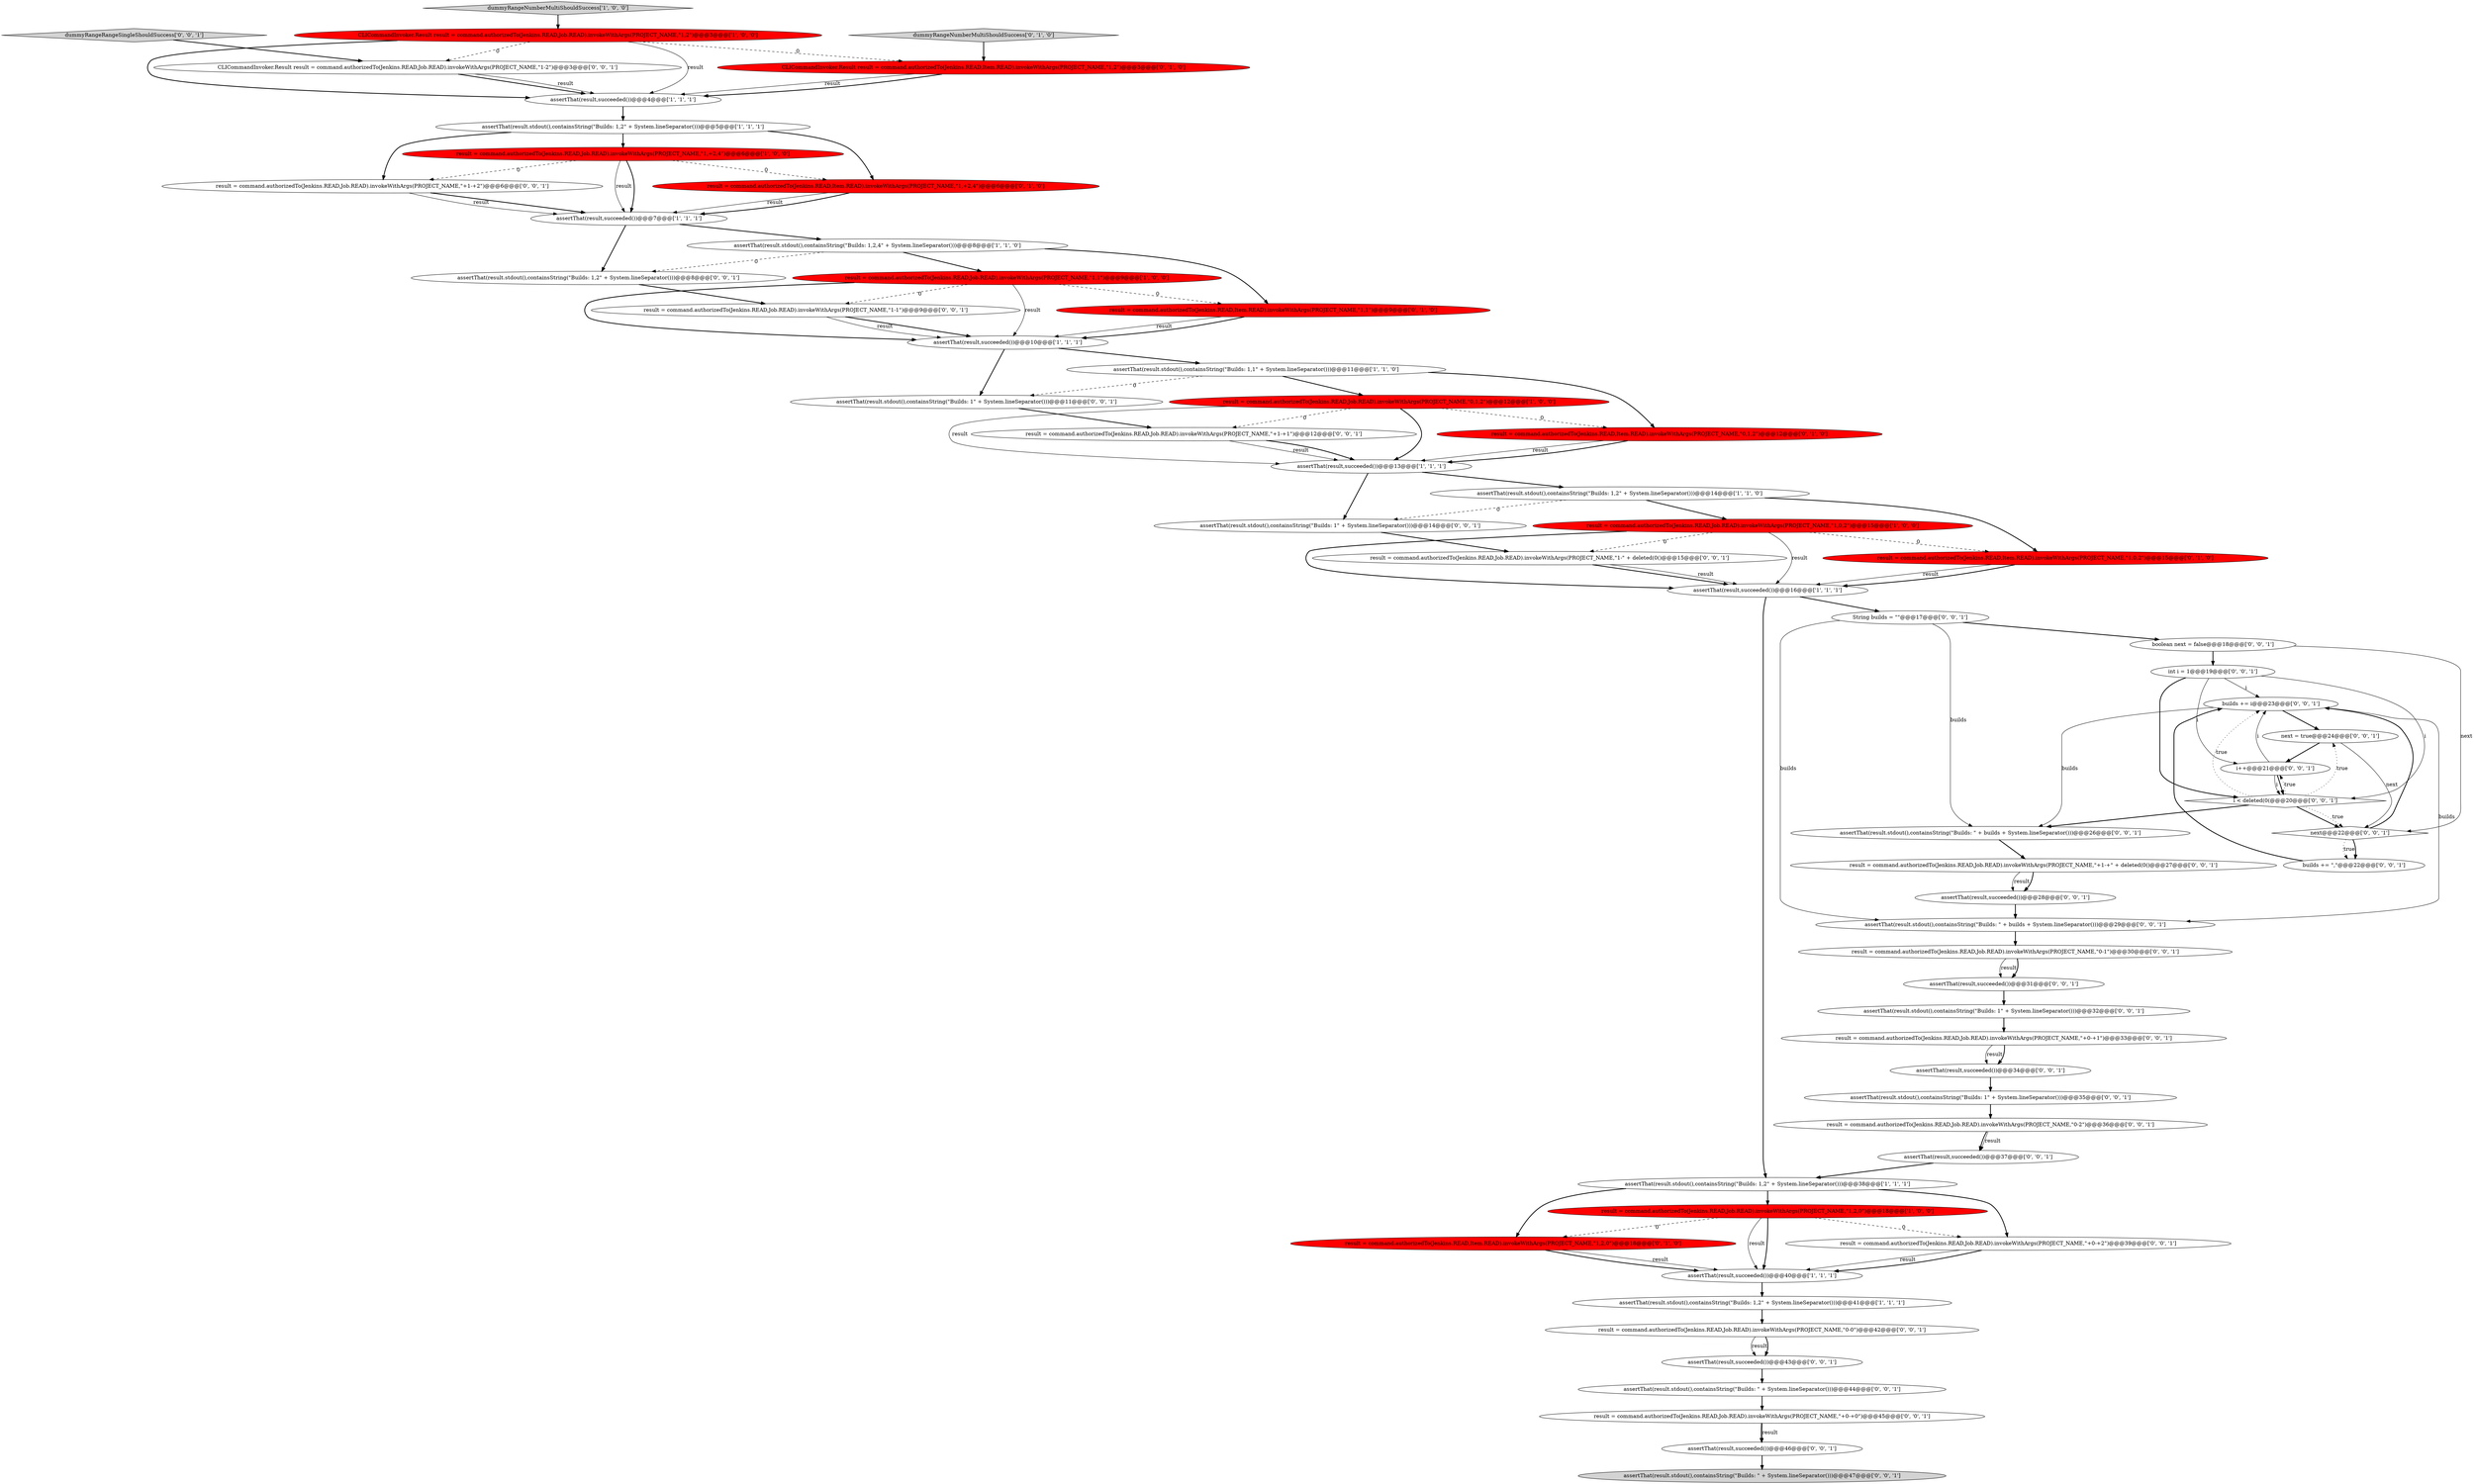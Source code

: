 digraph {
12 [style = filled, label = "assertThat(result,succeeded())@@@7@@@['1', '1', '1']", fillcolor = white, shape = ellipse image = "AAA0AAABBB1BBB"];
8 [style = filled, label = "assertThat(result.stdout(),containsString(\"Builds: 1,2\" + System.lineSeparator()))@@@38@@@['1', '1', '1']", fillcolor = white, shape = ellipse image = "AAA0AAABBB1BBB"];
37 [style = filled, label = "result = command.authorizedTo(Jenkins.READ,Job.READ).invokeWithArgs(PROJECT_NAME,\"1-1\")@@@9@@@['0', '0', '1']", fillcolor = white, shape = ellipse image = "AAA0AAABBB3BBB"];
47 [style = filled, label = "assertThat(result,succeeded())@@@31@@@['0', '0', '1']", fillcolor = white, shape = ellipse image = "AAA0AAABBB3BBB"];
55 [style = filled, label = "dummyRangeRangeSingleShouldSuccess['0', '0', '1']", fillcolor = lightgray, shape = diamond image = "AAA0AAABBB3BBB"];
57 [style = filled, label = "assertThat(result.stdout(),containsString(\"Builds: 1\" + System.lineSeparator()))@@@35@@@['0', '0', '1']", fillcolor = white, shape = ellipse image = "AAA0AAABBB3BBB"];
15 [style = filled, label = "result = command.authorizedTo(Jenkins.READ,Job.READ).invokeWithArgs(PROJECT_NAME,\"1,0,2\")@@@15@@@['1', '0', '0']", fillcolor = red, shape = ellipse image = "AAA1AAABBB1BBB"];
14 [style = filled, label = "assertThat(result.stdout(),containsString(\"Builds: 1,2\" + System.lineSeparator()))@@@14@@@['1', '1', '0']", fillcolor = white, shape = ellipse image = "AAA0AAABBB1BBB"];
17 [style = filled, label = "result = command.authorizedTo(Jenkins.READ,Job.READ).invokeWithArgs(PROJECT_NAME,\"1,1\")@@@9@@@['1', '0', '0']", fillcolor = red, shape = ellipse image = "AAA1AAABBB1BBB"];
48 [style = filled, label = "assertThat(result.stdout(),containsString(\"Builds: \" + System.lineSeparator()))@@@44@@@['0', '0', '1']", fillcolor = white, shape = ellipse image = "AAA0AAABBB3BBB"];
34 [style = filled, label = "result = command.authorizedTo(Jenkins.READ,Job.READ).invokeWithArgs(PROJECT_NAME,\"+0-+1\")@@@33@@@['0', '0', '1']", fillcolor = white, shape = ellipse image = "AAA0AAABBB3BBB"];
54 [style = filled, label = "result = command.authorizedTo(Jenkins.READ,Job.READ).invokeWithArgs(PROJECT_NAME,\"+0-+0\")@@@45@@@['0', '0', '1']", fillcolor = white, shape = ellipse image = "AAA0AAABBB3BBB"];
11 [style = filled, label = "assertThat(result,succeeded())@@@40@@@['1', '1', '1']", fillcolor = white, shape = ellipse image = "AAA0AAABBB1BBB"];
33 [style = filled, label = "next = true@@@24@@@['0', '0', '1']", fillcolor = white, shape = ellipse image = "AAA0AAABBB3BBB"];
56 [style = filled, label = "assertThat(result.stdout(),containsString(\"Builds: 1\" + System.lineSeparator()))@@@32@@@['0', '0', '1']", fillcolor = white, shape = ellipse image = "AAA0AAABBB3BBB"];
59 [style = filled, label = "builds += i@@@23@@@['0', '0', '1']", fillcolor = white, shape = ellipse image = "AAA0AAABBB3BBB"];
27 [style = filled, label = "i < deleted(0(@@@20@@@['0', '0', '1']", fillcolor = white, shape = diamond image = "AAA0AAABBB3BBB"];
4 [style = filled, label = "assertThat(result.stdout(),containsString(\"Builds: 1,1\" + System.lineSeparator()))@@@11@@@['1', '1', '0']", fillcolor = white, shape = ellipse image = "AAA0AAABBB1BBB"];
23 [style = filled, label = "result = command.authorizedTo(Jenkins.READ,Item.READ).invokeWithArgs(PROJECT_NAME,\"0,1,2\")@@@12@@@['0', '1', '0']", fillcolor = red, shape = ellipse image = "AAA1AAABBB2BBB"];
31 [style = filled, label = "int i = 1@@@19@@@['0', '0', '1']", fillcolor = white, shape = ellipse image = "AAA0AAABBB3BBB"];
45 [style = filled, label = "i++@@@21@@@['0', '0', '1']", fillcolor = white, shape = ellipse image = "AAA0AAABBB3BBB"];
28 [style = filled, label = "result = command.authorizedTo(Jenkins.READ,Job.READ).invokeWithArgs(PROJECT_NAME,\"+0-+2\")@@@39@@@['0', '0', '1']", fillcolor = white, shape = ellipse image = "AAA0AAABBB3BBB"];
6 [style = filled, label = "assertThat(result.stdout(),containsString(\"Builds: 1,2,4\" + System.lineSeparator()))@@@8@@@['1', '1', '0']", fillcolor = white, shape = ellipse image = "AAA0AAABBB1BBB"];
2 [style = filled, label = "assertThat(result,succeeded())@@@16@@@['1', '1', '1']", fillcolor = white, shape = ellipse image = "AAA0AAABBB1BBB"];
9 [style = filled, label = "dummyRangeNumberMultiShouldSuccess['1', '0', '0']", fillcolor = lightgray, shape = diamond image = "AAA0AAABBB1BBB"];
29 [style = filled, label = "result = command.authorizedTo(Jenkins.READ,Job.READ).invokeWithArgs(PROJECT_NAME,\"1-\" + deleted(0()@@@15@@@['0', '0', '1']", fillcolor = white, shape = ellipse image = "AAA0AAABBB3BBB"];
60 [style = filled, label = "assertThat(result.stdout(),containsString(\"Builds: 1\" + System.lineSeparator()))@@@14@@@['0', '0', '1']", fillcolor = white, shape = ellipse image = "AAA0AAABBB3BBB"];
20 [style = filled, label = "result = command.authorizedTo(Jenkins.READ,Item.READ).invokeWithArgs(PROJECT_NAME,\"1,+2,4\")@@@6@@@['0', '1', '0']", fillcolor = red, shape = ellipse image = "AAA1AAABBB2BBB"];
35 [style = filled, label = "result = command.authorizedTo(Jenkins.READ,Job.READ).invokeWithArgs(PROJECT_NAME,\"0-1\")@@@30@@@['0', '0', '1']", fillcolor = white, shape = ellipse image = "AAA0AAABBB3BBB"];
52 [style = filled, label = "assertThat(result,succeeded())@@@37@@@['0', '0', '1']", fillcolor = white, shape = ellipse image = "AAA0AAABBB3BBB"];
36 [style = filled, label = "assertThat(result.stdout(),containsString(\"Builds: 1,2\" + System.lineSeparator()))@@@8@@@['0', '0', '1']", fillcolor = white, shape = ellipse image = "AAA0AAABBB3BBB"];
24 [style = filled, label = "result = command.authorizedTo(Jenkins.READ,Item.READ).invokeWithArgs(PROJECT_NAME,\"1,0,2\")@@@15@@@['0', '1', '0']", fillcolor = red, shape = ellipse image = "AAA1AAABBB2BBB"];
61 [style = filled, label = "result = command.authorizedTo(Jenkins.READ,Job.READ).invokeWithArgs(PROJECT_NAME,\"+1-+1\")@@@12@@@['0', '0', '1']", fillcolor = white, shape = ellipse image = "AAA0AAABBB3BBB"];
13 [style = filled, label = "CLICommandInvoker.Result result = command.authorizedTo(Jenkins.READ,Job.READ).invokeWithArgs(PROJECT_NAME,\"1,2\")@@@3@@@['1', '0', '0']", fillcolor = red, shape = ellipse image = "AAA1AAABBB1BBB"];
7 [style = filled, label = "result = command.authorizedTo(Jenkins.READ,Job.READ).invokeWithArgs(PROJECT_NAME,\"1,2,0\")@@@18@@@['1', '0', '0']", fillcolor = red, shape = ellipse image = "AAA1AAABBB1BBB"];
0 [style = filled, label = "result = command.authorizedTo(Jenkins.READ,Job.READ).invokeWithArgs(PROJECT_NAME,\"0,1,2\")@@@12@@@['1', '0', '0']", fillcolor = red, shape = ellipse image = "AAA1AAABBB1BBB"];
40 [style = filled, label = "assertThat(result.stdout(),containsString(\"Builds: \" + builds + System.lineSeparator()))@@@26@@@['0', '0', '1']", fillcolor = white, shape = ellipse image = "AAA0AAABBB3BBB"];
49 [style = filled, label = "assertThat(result,succeeded())@@@34@@@['0', '0', '1']", fillcolor = white, shape = ellipse image = "AAA0AAABBB3BBB"];
21 [style = filled, label = "result = command.authorizedTo(Jenkins.READ,Item.READ).invokeWithArgs(PROJECT_NAME,\"1,1\")@@@9@@@['0', '1', '0']", fillcolor = red, shape = ellipse image = "AAA1AAABBB2BBB"];
62 [style = filled, label = "String builds = \"\"@@@17@@@['0', '0', '1']", fillcolor = white, shape = ellipse image = "AAA0AAABBB3BBB"];
32 [style = filled, label = "builds += \",\"@@@22@@@['0', '0', '1']", fillcolor = white, shape = ellipse image = "AAA0AAABBB3BBB"];
16 [style = filled, label = "assertThat(result.stdout(),containsString(\"Builds: 1,2\" + System.lineSeparator()))@@@41@@@['1', '1', '1']", fillcolor = white, shape = ellipse image = "AAA0AAABBB1BBB"];
30 [style = filled, label = "result = command.authorizedTo(Jenkins.READ,Job.READ).invokeWithArgs(PROJECT_NAME,\"0-2\")@@@36@@@['0', '0', '1']", fillcolor = white, shape = ellipse image = "AAA0AAABBB3BBB"];
5 [style = filled, label = "assertThat(result,succeeded())@@@10@@@['1', '1', '1']", fillcolor = white, shape = ellipse image = "AAA0AAABBB1BBB"];
42 [style = filled, label = "CLICommandInvoker.Result result = command.authorizedTo(Jenkins.READ,Job.READ).invokeWithArgs(PROJECT_NAME,\"1-2\")@@@3@@@['0', '0', '1']", fillcolor = white, shape = ellipse image = "AAA0AAABBB3BBB"];
46 [style = filled, label = "next@@@22@@@['0', '0', '1']", fillcolor = white, shape = diamond image = "AAA0AAABBB3BBB"];
22 [style = filled, label = "dummyRangeNumberMultiShouldSuccess['0', '1', '0']", fillcolor = lightgray, shape = diamond image = "AAA0AAABBB2BBB"];
51 [style = filled, label = "assertThat(result,succeeded())@@@43@@@['0', '0', '1']", fillcolor = white, shape = ellipse image = "AAA0AAABBB3BBB"];
10 [style = filled, label = "assertThat(result,succeeded())@@@13@@@['1', '1', '1']", fillcolor = white, shape = ellipse image = "AAA0AAABBB1BBB"];
53 [style = filled, label = "assertThat(result,succeeded())@@@46@@@['0', '0', '1']", fillcolor = white, shape = ellipse image = "AAA0AAABBB3BBB"];
43 [style = filled, label = "result = command.authorizedTo(Jenkins.READ,Job.READ).invokeWithArgs(PROJECT_NAME,\"+1-+\" + deleted(0()@@@27@@@['0', '0', '1']", fillcolor = white, shape = ellipse image = "AAA0AAABBB3BBB"];
38 [style = filled, label = "assertThat(result.stdout(),containsString(\"Builds: 1\" + System.lineSeparator()))@@@11@@@['0', '0', '1']", fillcolor = white, shape = ellipse image = "AAA0AAABBB3BBB"];
18 [style = filled, label = "result = command.authorizedTo(Jenkins.READ,Job.READ).invokeWithArgs(PROJECT_NAME,\"1,+2,4\")@@@6@@@['1', '0', '0']", fillcolor = red, shape = ellipse image = "AAA1AAABBB1BBB"];
25 [style = filled, label = "result = command.authorizedTo(Jenkins.READ,Item.READ).invokeWithArgs(PROJECT_NAME,\"1,2,0\")@@@18@@@['0', '1', '0']", fillcolor = red, shape = ellipse image = "AAA1AAABBB2BBB"];
41 [style = filled, label = "assertThat(result.stdout(),containsString(\"Builds: \" + builds + System.lineSeparator()))@@@29@@@['0', '0', '1']", fillcolor = white, shape = ellipse image = "AAA0AAABBB3BBB"];
26 [style = filled, label = "result = command.authorizedTo(Jenkins.READ,Job.READ).invokeWithArgs(PROJECT_NAME,\"+1-+2\")@@@6@@@['0', '0', '1']", fillcolor = white, shape = ellipse image = "AAA0AAABBB3BBB"];
44 [style = filled, label = "assertThat(result,succeeded())@@@28@@@['0', '0', '1']", fillcolor = white, shape = ellipse image = "AAA0AAABBB3BBB"];
58 [style = filled, label = "assertThat(result.stdout(),containsString(\"Builds: \" + System.lineSeparator()))@@@47@@@['0', '0', '1']", fillcolor = lightgray, shape = ellipse image = "AAA0AAABBB3BBB"];
3 [style = filled, label = "assertThat(result,succeeded())@@@4@@@['1', '1', '1']", fillcolor = white, shape = ellipse image = "AAA0AAABBB1BBB"];
19 [style = filled, label = "CLICommandInvoker.Result result = command.authorizedTo(Jenkins.READ,Item.READ).invokeWithArgs(PROJECT_NAME,\"1,2\")@@@3@@@['0', '1', '0']", fillcolor = red, shape = ellipse image = "AAA1AAABBB2BBB"];
39 [style = filled, label = "boolean next = false@@@18@@@['0', '0', '1']", fillcolor = white, shape = ellipse image = "AAA0AAABBB3BBB"];
50 [style = filled, label = "result = command.authorizedTo(Jenkins.READ,Job.READ).invokeWithArgs(PROJECT_NAME,\"0-0\")@@@42@@@['0', '0', '1']", fillcolor = white, shape = ellipse image = "AAA0AAABBB3BBB"];
1 [style = filled, label = "assertThat(result.stdout(),containsString(\"Builds: 1,2\" + System.lineSeparator()))@@@5@@@['1', '1', '1']", fillcolor = white, shape = ellipse image = "AAA0AAABBB1BBB"];
14->24 [style = bold, label=""];
52->8 [style = bold, label=""];
0->10 [style = solid, label="result"];
43->44 [style = solid, label="result"];
56->34 [style = bold, label=""];
33->46 [style = solid, label="next"];
19->3 [style = solid, label="result"];
13->3 [style = solid, label="result"];
30->52 [style = bold, label=""];
60->29 [style = bold, label=""];
61->10 [style = solid, label="result"];
27->33 [style = dotted, label="true"];
45->27 [style = bold, label=""];
1->20 [style = bold, label=""];
53->58 [style = bold, label=""];
31->27 [style = solid, label="i"];
0->61 [style = dashed, label="0"];
5->38 [style = bold, label=""];
34->49 [style = solid, label="result"];
61->10 [style = bold, label=""];
48->54 [style = bold, label=""];
37->5 [style = bold, label=""];
26->12 [style = bold, label=""];
29->2 [style = bold, label=""];
45->59 [style = solid, label="i"];
51->48 [style = bold, label=""];
21->5 [style = solid, label="result"];
39->31 [style = bold, label=""];
6->36 [style = dashed, label="0"];
18->20 [style = dashed, label="0"];
7->25 [style = dashed, label="0"];
42->3 [style = bold, label=""];
54->53 [style = bold, label=""];
33->45 [style = bold, label=""];
43->44 [style = bold, label=""];
19->3 [style = bold, label=""];
46->59 [style = bold, label=""];
23->10 [style = solid, label="result"];
11->16 [style = bold, label=""];
17->5 [style = solid, label="result"];
42->3 [style = solid, label="result"];
17->5 [style = bold, label=""];
26->12 [style = solid, label="result"];
8->28 [style = bold, label=""];
7->11 [style = bold, label=""];
13->42 [style = dashed, label="0"];
25->11 [style = solid, label="result"];
24->2 [style = solid, label="result"];
45->27 [style = solid, label="i"];
10->14 [style = bold, label=""];
0->23 [style = dashed, label="0"];
18->12 [style = bold, label=""];
50->51 [style = solid, label="result"];
15->29 [style = dashed, label="0"];
32->59 [style = bold, label=""];
15->2 [style = solid, label="result"];
4->0 [style = bold, label=""];
62->39 [style = bold, label=""];
46->32 [style = dotted, label="true"];
27->46 [style = bold, label=""];
7->11 [style = solid, label="result"];
31->27 [style = bold, label=""];
29->2 [style = solid, label="result"];
44->41 [style = bold, label=""];
57->30 [style = bold, label=""];
23->10 [style = bold, label=""];
14->15 [style = bold, label=""];
36->37 [style = bold, label=""];
4->23 [style = bold, label=""];
10->60 [style = bold, label=""];
20->12 [style = solid, label="result"];
6->17 [style = bold, label=""];
27->45 [style = dotted, label="true"];
62->41 [style = solid, label="builds"];
28->11 [style = solid, label="result"];
3->1 [style = bold, label=""];
47->56 [style = bold, label=""];
54->53 [style = solid, label="result"];
22->19 [style = bold, label=""];
4->38 [style = dashed, label="0"];
34->49 [style = bold, label=""];
6->21 [style = bold, label=""];
39->46 [style = solid, label="next"];
15->24 [style = dashed, label="0"];
12->36 [style = bold, label=""];
59->40 [style = solid, label="builds"];
55->42 [style = bold, label=""];
16->50 [style = bold, label=""];
18->12 [style = solid, label="result"];
21->5 [style = bold, label=""];
27->46 [style = dotted, label="true"];
7->28 [style = dashed, label="0"];
37->5 [style = solid, label="result"];
5->4 [style = bold, label=""];
35->47 [style = solid, label="result"];
27->59 [style = dotted, label="true"];
59->33 [style = bold, label=""];
40->43 [style = bold, label=""];
46->32 [style = bold, label=""];
62->40 [style = solid, label="builds"];
41->35 [style = bold, label=""];
59->41 [style = solid, label="builds"];
15->2 [style = bold, label=""];
24->2 [style = bold, label=""];
28->11 [style = bold, label=""];
1->18 [style = bold, label=""];
38->61 [style = bold, label=""];
13->19 [style = dashed, label="0"];
1->26 [style = bold, label=""];
12->6 [style = bold, label=""];
17->21 [style = dashed, label="0"];
8->7 [style = bold, label=""];
14->60 [style = dashed, label="0"];
30->52 [style = solid, label="result"];
0->10 [style = bold, label=""];
13->3 [style = bold, label=""];
25->11 [style = bold, label=""];
50->51 [style = bold, label=""];
20->12 [style = bold, label=""];
35->47 [style = bold, label=""];
27->40 [style = bold, label=""];
17->37 [style = dashed, label="0"];
31->59 [style = solid, label="i"];
49->57 [style = bold, label=""];
31->45 [style = solid, label="i"];
8->25 [style = bold, label=""];
18->26 [style = dashed, label="0"];
2->8 [style = bold, label=""];
9->13 [style = bold, label=""];
2->62 [style = bold, label=""];
}
